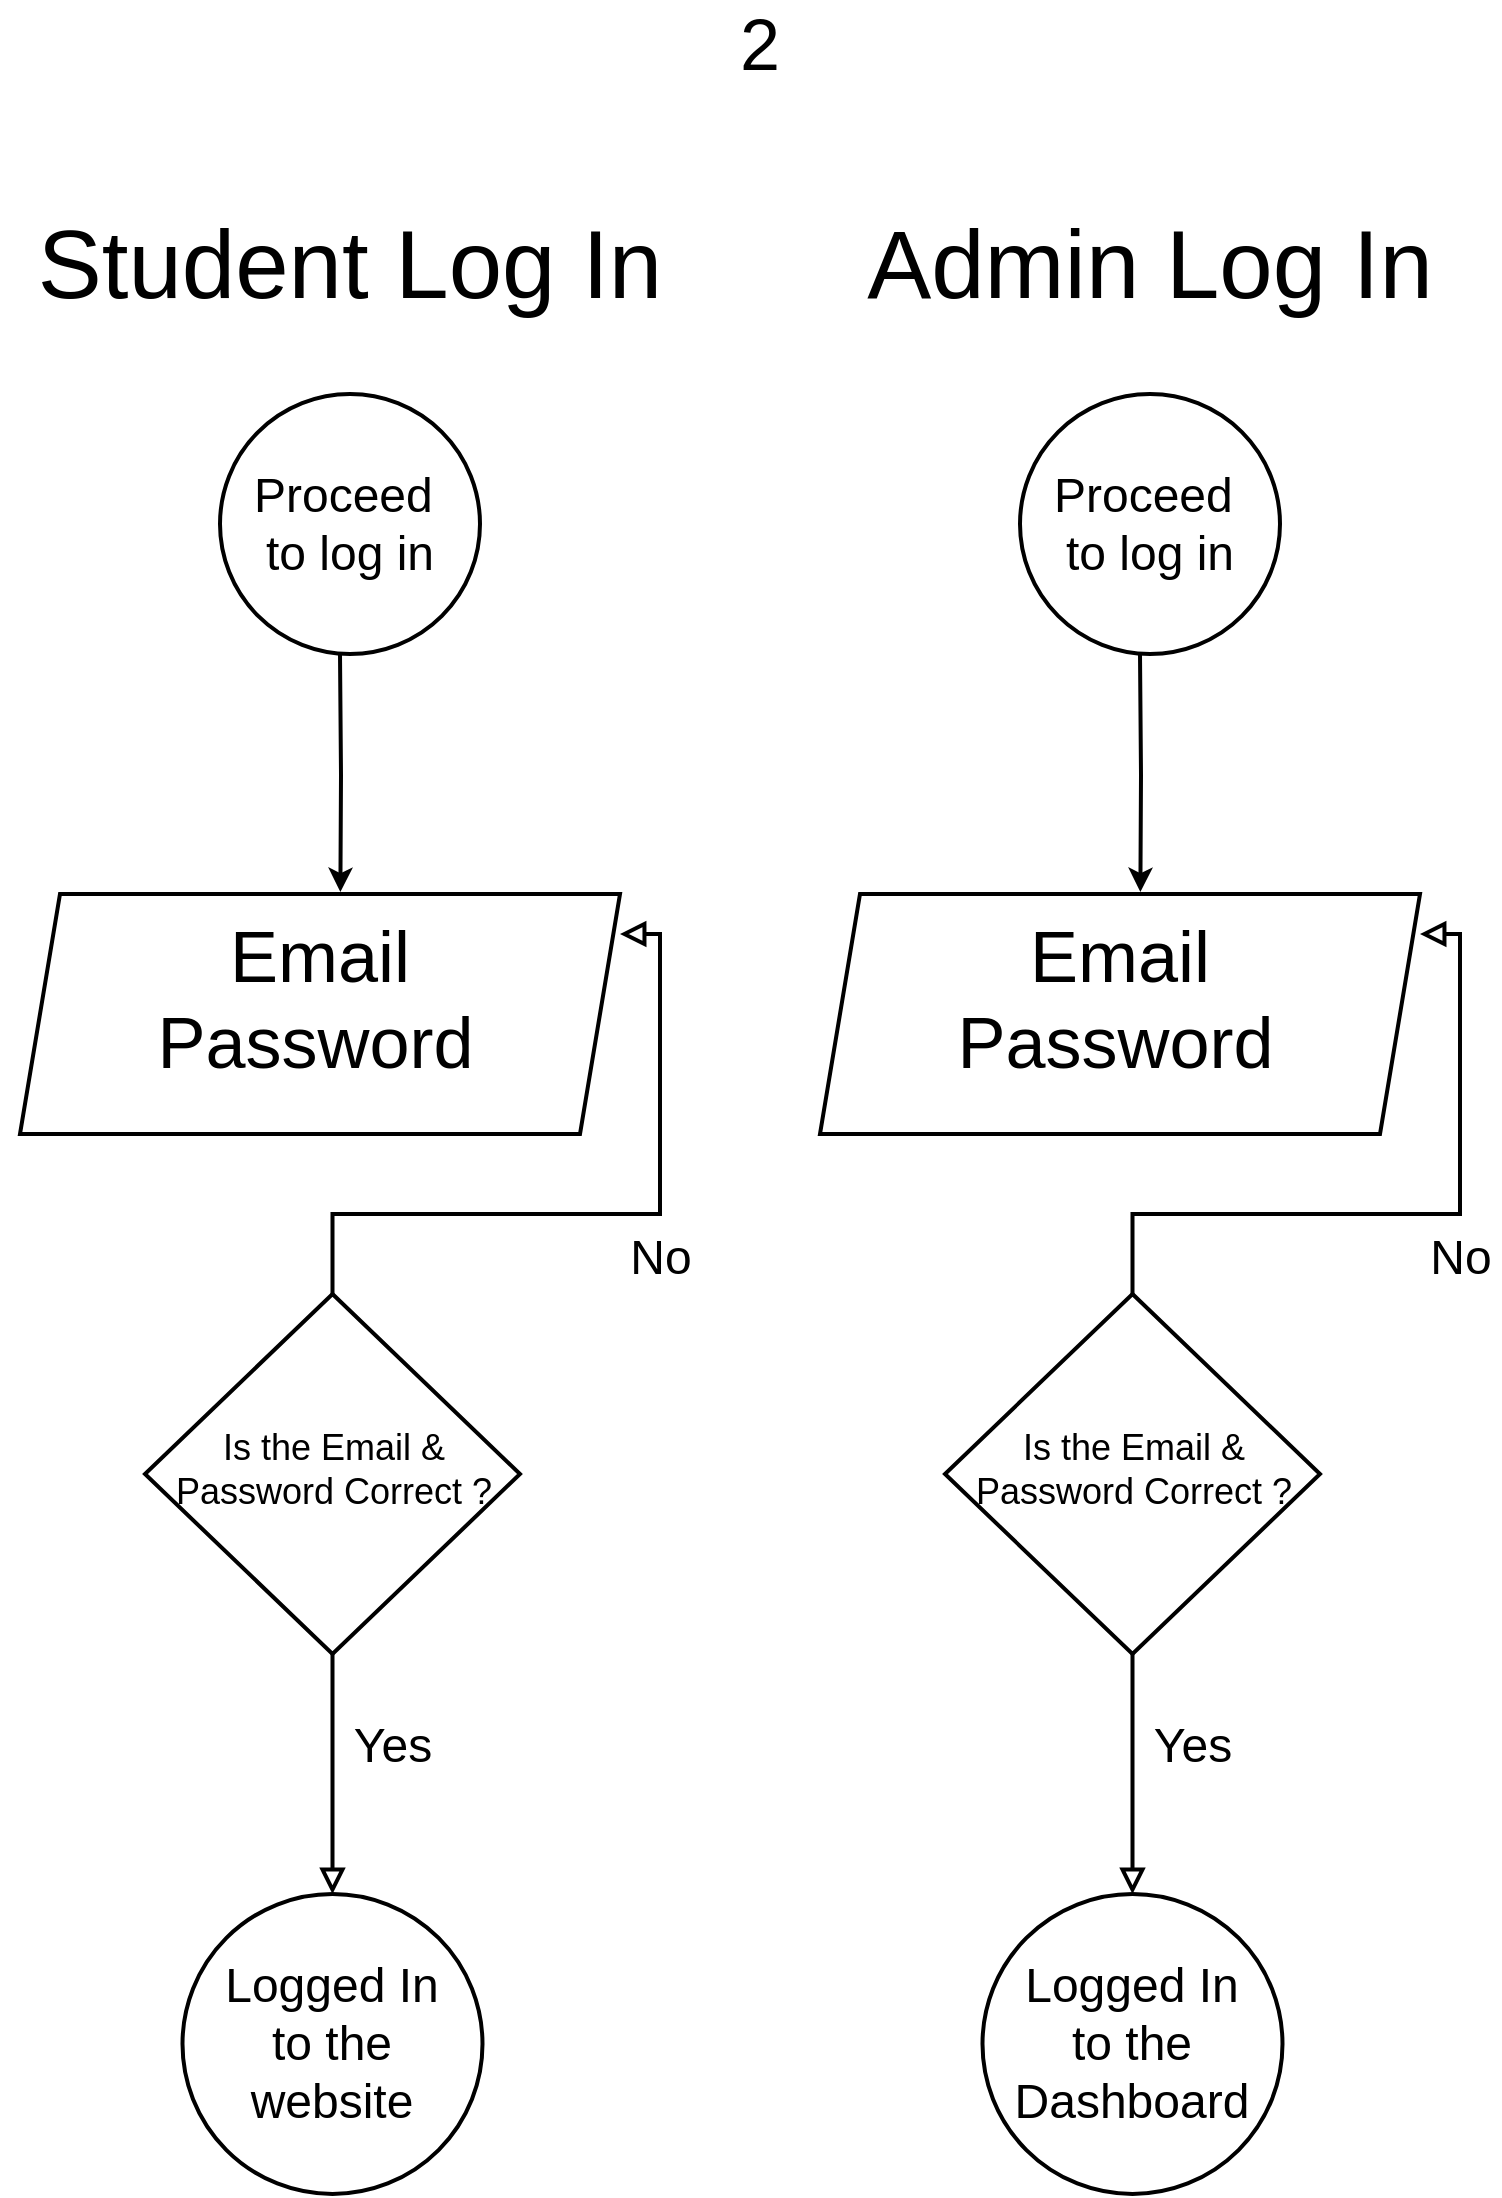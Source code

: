 <mxfile version="26.2.2">
  <diagram id="C5RBs43oDa-KdzZeNtuy" name="Page-1">
    <mxGraphModel dx="2040" dy="2439" grid="1" gridSize="10" guides="1" tooltips="1" connect="1" arrows="1" fold="1" page="1" pageScale="1" pageWidth="827" pageHeight="1169" math="0" shadow="0">
      <root>
        <mxCell id="WIyWlLk6GJQsqaUBKTNV-0" />
        <mxCell id="WIyWlLk6GJQsqaUBKTNV-1" parent="WIyWlLk6GJQsqaUBKTNV-0" />
        <mxCell id="WIyWlLk6GJQsqaUBKTNV-4" value="&lt;span style=&quot;font-size: 24px;&quot;&gt;Yes&lt;/span&gt;" style="rounded=0;html=1;jettySize=auto;orthogonalLoop=1;fontSize=11;endArrow=block;endFill=0;endSize=8;strokeWidth=2;shadow=0;labelBackgroundColor=none;edgeStyle=orthogonalEdgeStyle;entryX=0.5;entryY=0;entryDx=0;entryDy=0;" parent="WIyWlLk6GJQsqaUBKTNV-1" source="WIyWlLk6GJQsqaUBKTNV-6" target="PVuHxG-ZiKGwM-WAGJJd-5" edge="1">
          <mxGeometry x="-0.234" y="30" relative="1" as="geometry">
            <mxPoint as="offset" />
            <mxPoint x="190" y="190" as="targetPoint" />
          </mxGeometry>
        </mxCell>
        <mxCell id="WIyWlLk6GJQsqaUBKTNV-5" value="&lt;font style=&quot;font-size: 24px;&quot;&gt;No&lt;/font&gt;" style="edgeStyle=orthogonalEdgeStyle;rounded=0;html=1;jettySize=auto;orthogonalLoop=1;fontSize=11;endArrow=block;endFill=0;endSize=8;strokeWidth=2;shadow=0;labelBackgroundColor=none;entryX=1;entryY=0.167;entryDx=0;entryDy=0;entryPerimeter=0;" parent="WIyWlLk6GJQsqaUBKTNV-1" source="WIyWlLk6GJQsqaUBKTNV-6" target="PVuHxG-ZiKGwM-WAGJJd-3" edge="1">
          <mxGeometry x="0.139" y="-25" relative="1" as="geometry">
            <mxPoint x="-25" y="25" as="offset" />
            <mxPoint y="220" as="targetPoint" />
          </mxGeometry>
        </mxCell>
        <mxCell id="WIyWlLk6GJQsqaUBKTNV-6" value="&lt;span style=&quot;font-size: 18px;&quot;&gt;Is the Email &amp;amp; Password Correct ?&lt;/span&gt;" style="rhombus;whiteSpace=wrap;html=1;shadow=0;fontFamily=Helvetica;fontSize=12;align=center;strokeWidth=2;spacing=6;spacingTop=-4;" parent="WIyWlLk6GJQsqaUBKTNV-1" vertex="1">
          <mxGeometry x="102.5" y="-80" width="187.5" height="180" as="geometry" />
        </mxCell>
        <mxCell id="PVuHxG-ZiKGwM-WAGJJd-2" style="edgeStyle=orthogonalEdgeStyle;rounded=0;orthogonalLoop=1;jettySize=auto;html=1;fontSize=26;strokeWidth=2;entryX=0.534;entryY=-0.008;entryDx=0;entryDy=0;entryPerimeter=0;" edge="1" parent="WIyWlLk6GJQsqaUBKTNV-1" target="PVuHxG-ZiKGwM-WAGJJd-3">
          <mxGeometry relative="1" as="geometry">
            <mxPoint x="200" y="-400" as="sourcePoint" />
            <mxPoint x="200" y="-290" as="targetPoint" />
          </mxGeometry>
        </mxCell>
        <mxCell id="PVuHxG-ZiKGwM-WAGJJd-3" value="&lt;font style=&quot;font-size: 36px;&quot;&gt;Email&lt;/font&gt;&lt;div&gt;&lt;span style=&quot;background-color: transparent; color: light-dark(rgb(0, 0, 0), rgb(255, 255, 255)); font-size: 36px;&quot;&gt;Password&lt;/span&gt;&lt;span style=&quot;font-size: medium; background-color: transparent; color: light-dark(rgb(0, 0, 0), rgb(255, 255, 255));&quot;&gt;&amp;nbsp;&lt;/span&gt;&lt;div&gt;&lt;div&gt;&lt;br&gt;&lt;/div&gt;&lt;/div&gt;&lt;/div&gt;" style="shape=parallelogram;perimeter=parallelogramPerimeter;whiteSpace=wrap;html=1;fixedSize=1;strokeWidth=2;" vertex="1" parent="WIyWlLk6GJQsqaUBKTNV-1">
          <mxGeometry x="40" y="-280" width="300" height="120" as="geometry" />
        </mxCell>
        <mxCell id="PVuHxG-ZiKGwM-WAGJJd-5" value="&lt;font style=&quot;font-size: 24px;&quot;&gt;Logged In&lt;/font&gt;&lt;div&gt;&lt;span style=&quot;font-size: 24px;&quot;&gt;to the website&lt;/span&gt;&lt;/div&gt;" style="ellipse;whiteSpace=wrap;html=1;aspect=fixed;strokeWidth=2;" vertex="1" parent="WIyWlLk6GJQsqaUBKTNV-1">
          <mxGeometry x="121.25" y="220" width="150" height="150" as="geometry" />
        </mxCell>
        <mxCell id="PVuHxG-ZiKGwM-WAGJJd-6" value="&lt;font style=&quot;font-size: 24px;&quot;&gt;Proceed&amp;nbsp;&lt;/font&gt;&lt;div&gt;&lt;font style=&quot;font-size: 24px;&quot;&gt;to log in&lt;/font&gt;&lt;/div&gt;" style="ellipse;whiteSpace=wrap;html=1;aspect=fixed;strokeWidth=2;" vertex="1" parent="WIyWlLk6GJQsqaUBKTNV-1">
          <mxGeometry x="140" y="-530" width="130" height="130" as="geometry" />
        </mxCell>
        <mxCell id="PVuHxG-ZiKGwM-WAGJJd-7" value="&lt;font style=&quot;font-size: 48px;&quot;&gt;Student Log In&lt;/font&gt;" style="text;strokeColor=none;align=center;fillColor=none;html=1;verticalAlign=middle;whiteSpace=wrap;rounded=0;" vertex="1" parent="WIyWlLk6GJQsqaUBKTNV-1">
          <mxGeometry x="30" y="-610" width="350" height="30" as="geometry" />
        </mxCell>
        <mxCell id="PVuHxG-ZiKGwM-WAGJJd-8" value="&lt;span style=&quot;font-size: 24px;&quot;&gt;Yes&lt;/span&gt;" style="rounded=0;html=1;jettySize=auto;orthogonalLoop=1;fontSize=11;endArrow=block;endFill=0;endSize=8;strokeWidth=2;shadow=0;labelBackgroundColor=none;edgeStyle=orthogonalEdgeStyle;entryX=0.5;entryY=0;entryDx=0;entryDy=0;" edge="1" source="PVuHxG-ZiKGwM-WAGJJd-10" target="PVuHxG-ZiKGwM-WAGJJd-13" parent="WIyWlLk6GJQsqaUBKTNV-1">
          <mxGeometry x="-0.234" y="30" relative="1" as="geometry">
            <mxPoint as="offset" />
            <mxPoint x="590" y="190" as="targetPoint" />
          </mxGeometry>
        </mxCell>
        <mxCell id="PVuHxG-ZiKGwM-WAGJJd-9" value="&lt;font style=&quot;font-size: 24px;&quot;&gt;No&lt;/font&gt;" style="edgeStyle=orthogonalEdgeStyle;rounded=0;html=1;jettySize=auto;orthogonalLoop=1;fontSize=11;endArrow=block;endFill=0;endSize=8;strokeWidth=2;shadow=0;labelBackgroundColor=none;entryX=1;entryY=0.167;entryDx=0;entryDy=0;entryPerimeter=0;" edge="1" source="PVuHxG-ZiKGwM-WAGJJd-10" target="PVuHxG-ZiKGwM-WAGJJd-12" parent="WIyWlLk6GJQsqaUBKTNV-1">
          <mxGeometry x="0.139" y="-25" relative="1" as="geometry">
            <mxPoint x="-25" y="25" as="offset" />
            <mxPoint x="400" y="220" as="targetPoint" />
          </mxGeometry>
        </mxCell>
        <mxCell id="PVuHxG-ZiKGwM-WAGJJd-10" value="&lt;span style=&quot;font-size: 18px;&quot;&gt;Is the Email &amp;amp; Password Correct ?&lt;/span&gt;" style="rhombus;whiteSpace=wrap;html=1;shadow=0;fontFamily=Helvetica;fontSize=12;align=center;strokeWidth=2;spacing=6;spacingTop=-4;" vertex="1" parent="WIyWlLk6GJQsqaUBKTNV-1">
          <mxGeometry x="502.5" y="-80" width="187.5" height="180" as="geometry" />
        </mxCell>
        <mxCell id="PVuHxG-ZiKGwM-WAGJJd-11" style="edgeStyle=orthogonalEdgeStyle;rounded=0;orthogonalLoop=1;jettySize=auto;html=1;fontSize=26;strokeWidth=2;entryX=0.534;entryY=-0.008;entryDx=0;entryDy=0;entryPerimeter=0;" edge="1" target="PVuHxG-ZiKGwM-WAGJJd-12" parent="WIyWlLk6GJQsqaUBKTNV-1">
          <mxGeometry relative="1" as="geometry">
            <mxPoint x="600" y="-400" as="sourcePoint" />
            <mxPoint x="600" y="-290" as="targetPoint" />
          </mxGeometry>
        </mxCell>
        <mxCell id="PVuHxG-ZiKGwM-WAGJJd-12" value="&lt;font style=&quot;font-size: 36px;&quot;&gt;Email&lt;/font&gt;&lt;div&gt;&lt;span style=&quot;background-color: transparent; color: light-dark(rgb(0, 0, 0), rgb(255, 255, 255)); font-size: 36px;&quot;&gt;Password&lt;/span&gt;&lt;span style=&quot;font-size: medium; background-color: transparent; color: light-dark(rgb(0, 0, 0), rgb(255, 255, 255));&quot;&gt;&amp;nbsp;&lt;/span&gt;&lt;div&gt;&lt;div&gt;&lt;br&gt;&lt;/div&gt;&lt;/div&gt;&lt;/div&gt;" style="shape=parallelogram;perimeter=parallelogramPerimeter;whiteSpace=wrap;html=1;fixedSize=1;strokeWidth=2;" vertex="1" parent="WIyWlLk6GJQsqaUBKTNV-1">
          <mxGeometry x="440" y="-280" width="300" height="120" as="geometry" />
        </mxCell>
        <mxCell id="PVuHxG-ZiKGwM-WAGJJd-13" value="&lt;font style=&quot;font-size: 24px;&quot;&gt;Logged In&lt;/font&gt;&lt;div&gt;&lt;font style=&quot;font-size: 24px;&quot;&gt;to the Dashboard&lt;/font&gt;&lt;/div&gt;" style="ellipse;whiteSpace=wrap;html=1;aspect=fixed;strokeWidth=2;" vertex="1" parent="WIyWlLk6GJQsqaUBKTNV-1">
          <mxGeometry x="521.25" y="220" width="150" height="150" as="geometry" />
        </mxCell>
        <mxCell id="PVuHxG-ZiKGwM-WAGJJd-14" value="&lt;font style=&quot;font-size: 24px;&quot;&gt;Proceed&amp;nbsp;&lt;/font&gt;&lt;div&gt;&lt;font style=&quot;font-size: 24px;&quot;&gt;to log in&lt;/font&gt;&lt;/div&gt;" style="ellipse;whiteSpace=wrap;html=1;aspect=fixed;strokeWidth=2;" vertex="1" parent="WIyWlLk6GJQsqaUBKTNV-1">
          <mxGeometry x="540" y="-530" width="130" height="130" as="geometry" />
        </mxCell>
        <mxCell id="PVuHxG-ZiKGwM-WAGJJd-15" value="&lt;font style=&quot;font-size: 48px;&quot;&gt;Admin Log In&lt;/font&gt;" style="text;strokeColor=none;align=center;fillColor=none;html=1;verticalAlign=middle;whiteSpace=wrap;rounded=0;" vertex="1" parent="WIyWlLk6GJQsqaUBKTNV-1">
          <mxGeometry x="430" y="-610" width="350" height="30" as="geometry" />
        </mxCell>
        <mxCell id="PVuHxG-ZiKGwM-WAGJJd-16" value="&lt;font style=&quot;font-size: 36px;&quot;&gt;2&lt;/font&gt;" style="text;strokeColor=none;align=center;fillColor=none;html=1;verticalAlign=middle;whiteSpace=wrap;rounded=0;" vertex="1" parent="WIyWlLk6GJQsqaUBKTNV-1">
          <mxGeometry x="380" y="-720" width="60" height="30" as="geometry" />
        </mxCell>
      </root>
    </mxGraphModel>
  </diagram>
</mxfile>
